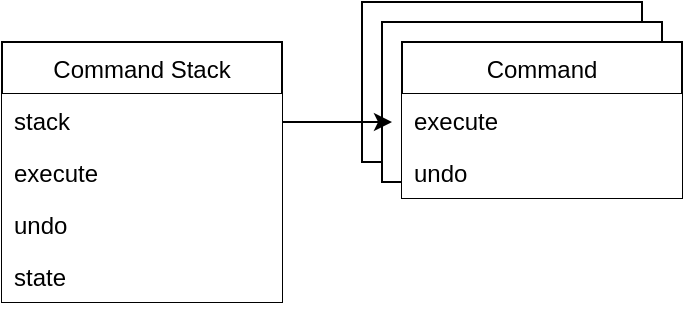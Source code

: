 <mxfile>
    <diagram id="yG9htnVCLUsu6iblROJ7" name="Command Stack">
        <mxGraphModel dx="951" dy="594" grid="1" gridSize="10" guides="1" tooltips="1" connect="1" arrows="1" fold="1" page="1" pageScale="1" pageWidth="850" pageHeight="1100" math="0" shadow="0">
            <root>
                <mxCell id="0"/>
                <mxCell id="1" parent="0"/>
                <mxCell id="21" value="" style="rounded=0;whiteSpace=wrap;html=1;" parent="1" vertex="1">
                    <mxGeometry x="290" y="100" width="140" height="80" as="geometry"/>
                </mxCell>
                <mxCell id="20" value="" style="rounded=0;whiteSpace=wrap;html=1;" parent="1" vertex="1">
                    <mxGeometry x="300" y="110" width="140" height="80" as="geometry"/>
                </mxCell>
                <mxCell id="7" style="edgeStyle=orthogonalEdgeStyle;rounded=0;orthogonalLoop=1;jettySize=auto;html=1;exitX=1;exitY=0.5;exitDx=0;exitDy=0;" parent="1" edge="1">
                    <mxGeometry relative="1" as="geometry">
                        <mxPoint x="250" y="160" as="sourcePoint"/>
                        <mxPoint x="305" y="160" as="targetPoint"/>
                        <Array as="points">
                            <mxPoint x="290" y="160"/>
                            <mxPoint x="290" y="160"/>
                        </Array>
                    </mxGeometry>
                </mxCell>
                <mxCell id="8" value="Command Stack" style="swimlane;fontStyle=0;childLayout=stackLayout;horizontal=1;startSize=26;horizontalStack=0;resizeParent=1;resizeParentMax=0;resizeLast=0;collapsible=1;marginBottom=0;" parent="1" vertex="1">
                    <mxGeometry x="110" y="120" width="140" height="130" as="geometry"/>
                </mxCell>
                <mxCell id="9" value="stack" style="text;align=left;verticalAlign=top;spacingLeft=4;spacingRight=4;overflow=hidden;rotatable=0;points=[[0,0.5],[1,0.5]];portConstraint=eastwest;fillColor=#FFFFFF;" parent="8" vertex="1">
                    <mxGeometry y="26" width="140" height="26" as="geometry"/>
                </mxCell>
                <mxCell id="10" value="execute" style="text;strokeColor=none;align=left;verticalAlign=top;spacingLeft=4;spacingRight=4;overflow=hidden;rotatable=0;points=[[0,0.5],[1,0.5]];portConstraint=eastwest;fillColor=#FFFFFF;" parent="8" vertex="1">
                    <mxGeometry y="52" width="140" height="26" as="geometry"/>
                </mxCell>
                <mxCell id="11" value="undo" style="text;strokeColor=none;align=left;verticalAlign=top;spacingLeft=4;spacingRight=4;overflow=hidden;rotatable=0;points=[[0,0.5],[1,0.5]];portConstraint=eastwest;fillColor=#FFFFFF;" parent="8" vertex="1">
                    <mxGeometry y="78" width="140" height="26" as="geometry"/>
                </mxCell>
                <mxCell id="xkLO-JSI90FX-UPO56tN-22" value="state" style="text;strokeColor=none;align=left;verticalAlign=top;spacingLeft=4;spacingRight=4;overflow=hidden;rotatable=0;points=[[0,0.5],[1,0.5]];portConstraint=eastwest;fillColor=#FFFFFF;" parent="8" vertex="1">
                    <mxGeometry y="104" width="140" height="26" as="geometry"/>
                </mxCell>
                <mxCell id="13" value="Command" style="swimlane;fontStyle=0;childLayout=stackLayout;horizontal=1;startSize=26;horizontalStack=0;resizeParent=1;resizeParentMax=0;resizeLast=0;collapsible=1;marginBottom=0;" parent="1" vertex="1">
                    <mxGeometry x="310" y="120" width="140" height="78" as="geometry">
                        <mxRectangle x="310" y="120" width="90" height="26" as="alternateBounds"/>
                    </mxGeometry>
                </mxCell>
                <mxCell id="14" value="execute" style="text;strokeColor=none;align=left;verticalAlign=top;spacingLeft=4;spacingRight=4;overflow=hidden;rotatable=0;points=[[0,0.5],[1,0.5]];portConstraint=eastwest;fill=white;fillColor=#FFFFFF;" parent="13" vertex="1">
                    <mxGeometry y="26" width="140" height="26" as="geometry"/>
                </mxCell>
                <mxCell id="15" value="undo" style="text;strokeColor=none;align=left;verticalAlign=top;spacingLeft=4;spacingRight=4;overflow=hidden;rotatable=0;points=[[0,0.5],[1,0.5]];portConstraint=eastwest;fillColor=#FFFFFF;" parent="13" vertex="1">
                    <mxGeometry y="52" width="140" height="26" as="geometry"/>
                </mxCell>
            </root>
        </mxGraphModel>
    </diagram>
    <diagram id="hztiKaWzw0nTTnRNlnMW" name="Memento">
        <mxGraphModel dx="951" dy="594" grid="1" gridSize="10" guides="1" tooltips="1" connect="1" arrows="1" fold="1" page="1" pageScale="1" pageWidth="850" pageHeight="1100" math="0" shadow="0">
            <root>
                <mxCell id="Qxlik5n61fitjivP48S6-0"/>
                <mxCell id="Qxlik5n61fitjivP48S6-1" parent="Qxlik5n61fitjivP48S6-0"/>
                <mxCell id="Qxlik5n61fitjivP48S6-13" value="Memento" style="rounded=0;whiteSpace=wrap;html=1;" parent="Qxlik5n61fitjivP48S6-1" vertex="1">
                    <mxGeometry x="290" y="110" width="140" height="60" as="geometry"/>
                </mxCell>
                <mxCell id="Qxlik5n61fitjivP48S6-12" value="Memento" style="rounded=0;whiteSpace=wrap;html=1;" parent="Qxlik5n61fitjivP48S6-1" vertex="1">
                    <mxGeometry x="300" y="120" width="140" height="60" as="geometry"/>
                </mxCell>
                <mxCell id="Qxlik5n61fitjivP48S6-2" value="Memento" style="rounded=0;whiteSpace=wrap;html=1;" parent="Qxlik5n61fitjivP48S6-1" vertex="1">
                    <mxGeometry x="310" y="130" width="140" height="60" as="geometry"/>
                </mxCell>
                <mxCell id="Qxlik5n61fitjivP48S6-4" style="edgeStyle=orthogonalEdgeStyle;rounded=0;orthogonalLoop=1;jettySize=auto;html=1;exitX=1;exitY=0.5;exitDx=0;exitDy=0;" parent="Qxlik5n61fitjivP48S6-1" edge="1">
                    <mxGeometry relative="1" as="geometry">
                        <mxPoint x="250" y="160" as="sourcePoint"/>
                        <mxPoint x="305" y="160" as="targetPoint"/>
                        <Array as="points">
                            <mxPoint x="290" y="160"/>
                            <mxPoint x="290" y="160"/>
                        </Array>
                    </mxGeometry>
                </mxCell>
                <mxCell id="Qxlik5n61fitjivP48S6-5" value="Command Stack" style="swimlane;fontStyle=0;childLayout=stackLayout;horizontal=1;startSize=26;horizontalStack=0;resizeParent=1;resizeParentMax=0;resizeLast=0;collapsible=1;marginBottom=0;" parent="Qxlik5n61fitjivP48S6-1" vertex="1">
                    <mxGeometry x="110" y="120" width="140" height="130" as="geometry"/>
                </mxCell>
                <mxCell id="Qxlik5n61fitjivP48S6-6" value="stack" style="text;strokeColor=none;align=left;verticalAlign=top;spacingLeft=4;spacingRight=4;overflow=hidden;rotatable=0;points=[[0,0.5],[1,0.5]];portConstraint=eastwest;fillColor=#FFFFFF;" parent="Qxlik5n61fitjivP48S6-5" vertex="1">
                    <mxGeometry y="26" width="140" height="26" as="geometry"/>
                </mxCell>
                <mxCell id="Qxlik5n61fitjivP48S6-7" value="execute" style="text;strokeColor=none;align=left;verticalAlign=top;spacingLeft=4;spacingRight=4;overflow=hidden;rotatable=0;points=[[0,0.5],[1,0.5]];portConstraint=eastwest;fillColor=#FFFFFF;" parent="Qxlik5n61fitjivP48S6-5" vertex="1">
                    <mxGeometry y="52" width="140" height="26" as="geometry"/>
                </mxCell>
                <mxCell id="Qxlik5n61fitjivP48S6-8" value="undo" style="text;strokeColor=none;align=left;verticalAlign=top;spacingLeft=4;spacingRight=4;overflow=hidden;rotatable=0;points=[[0,0.5],[1,0.5]];portConstraint=eastwest;fillColor=#FFFFFF;" parent="Qxlik5n61fitjivP48S6-5" vertex="1">
                    <mxGeometry y="78" width="140" height="26" as="geometry"/>
                </mxCell>
                <mxCell id="cBONO__eZs3I_JfA8lXZ-0" value="state" style="text;strokeColor=none;align=left;verticalAlign=top;spacingLeft=4;spacingRight=4;overflow=hidden;rotatable=0;points=[[0,0.5],[1,0.5]];portConstraint=eastwest;fillColor=#FFFFFF;" parent="Qxlik5n61fitjivP48S6-5" vertex="1">
                    <mxGeometry y="104" width="140" height="26" as="geometry"/>
                </mxCell>
            </root>
        </mxGraphModel>
    </diagram>
</mxfile>